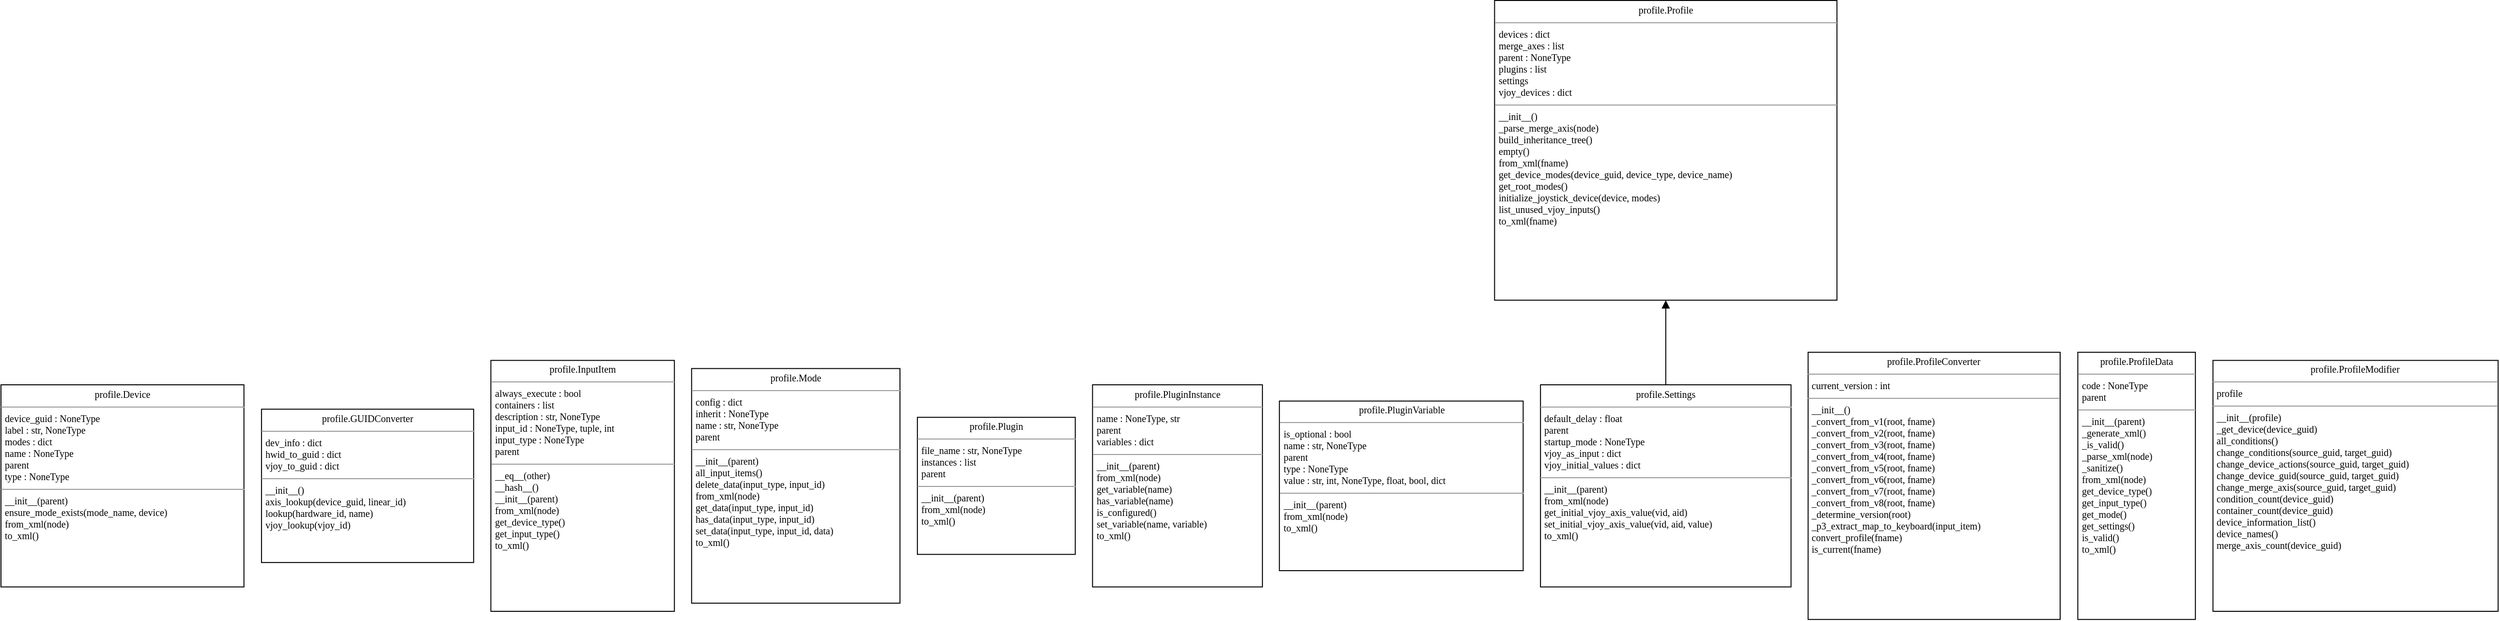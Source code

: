 <?xml version="1.0"?><mxGraphModel><root><mxCell id="0" /><mxCell id="1" parent="0" /><mxCell id="edge1" style="rounded=1;html=1;exitX=0.5;exitY=0;entryX=0.5;entryY=1;jettySize=auto;curved=0;endArrow=block;dashed=0;endFill=1;" parent="1" edge="1" source="node12" target="node8"><mxGeometry as="geometry" relative="1" /></mxCell><mxCell id="node1" value="&lt;p style='margin:0px;text-align:center;margin-top:4px;;font-size:10.0px;font-family:Times New Roman,serif;color:#000000;'&gt;profile.Device&lt;/p&gt;&lt;hr size='1'/&gt;&lt;p style='margin:0px;text-align:start;margin-left:4px;;font-size:10.0px;font-family:Times New Roman,serif;color:#000000;'&gt;device_guid : NoneType&lt;br/&gt;label : str, NoneType&lt;br/&gt;modes : dict&lt;br/&gt;name : NoneType&lt;br/&gt;parent&lt;br/&gt;type : NoneType&lt;/p&gt;&lt;hr size='1'/&gt;&lt;p style='margin:0px;text-align:start;margin-left:4px;;font-size:10.0px;font-family:Times New Roman,serif;color:#000000;'&gt;__init__(parent)&lt;br/&gt;ensure_mode_exists(mode_name, device)&lt;br/&gt;from_xml(node)&lt;br/&gt;to_xml()&lt;/p&gt;" style="verticalAlign=top;align=left;overflow=fill;html=1;rounded=0;shadow=0;comic=0;labelBackgroundColor=none;strokeColor=black;strokeWidth=1;fillColor=#ffffff;" parent="1" vertex="1"><mxGeometry x="4.0" y="401.5" width="250.81" height="208.8" as="geometry" /></mxCell><mxCell id="node2" value="&lt;p style='margin:0px;text-align:center;margin-top:4px;;font-size:10.0px;font-family:Times New Roman,serif;color:#000000;'&gt;profile.GUIDConverter&lt;/p&gt;&lt;hr size='1'/&gt;&lt;p style='margin:0px;text-align:start;margin-left:4px;;font-size:10.0px;font-family:Times New Roman,serif;color:#000000;'&gt;dev_info : dict&lt;br/&gt;hwid_to_guid : dict&lt;br/&gt;vjoy_to_guid : dict&lt;/p&gt;&lt;hr size='1'/&gt;&lt;p style='margin:0px;text-align:start;margin-left:4px;;font-size:10.0px;font-family:Times New Roman,serif;color:#000000;'&gt;__init__()&lt;br/&gt;axis_lookup(device_guid, linear_id)&lt;br/&gt;lookup(hardware_id, name)&lt;br/&gt;vjoy_lookup(vjoy_id)&lt;/p&gt;" style="verticalAlign=top;align=left;overflow=fill;html=1;rounded=0;shadow=0;comic=0;labelBackgroundColor=none;strokeColor=black;strokeWidth=1;fillColor=#ffffff;" parent="1" vertex="1"><mxGeometry x="272.93" y="426.7" width="218.95" height="158.4" as="geometry" /></mxCell><mxCell id="node3" value="&lt;p style='margin:0px;text-align:center;margin-top:4px;;font-size:10.0px;font-family:Times New Roman,serif;color:#000000;'&gt;profile.InputItem&lt;/p&gt;&lt;hr size='1'/&gt;&lt;p style='margin:0px;text-align:start;margin-left:4px;;font-size:10.0px;font-family:Times New Roman,serif;color:#000000;'&gt;always_execute : bool&lt;br/&gt;containers : list&lt;br/&gt;description : str, NoneType&lt;br/&gt;input_id : NoneType, tuple, int&lt;br/&gt;input_type : NoneType&lt;br/&gt;parent&lt;/p&gt;&lt;hr size='1'/&gt;&lt;p style='margin:0px;text-align:start;margin-left:4px;;font-size:10.0px;font-family:Times New Roman,serif;color:#000000;'&gt;__eq__(other)&lt;br/&gt;__hash__()&lt;br/&gt;__init__(parent)&lt;br/&gt;from_xml(node)&lt;br/&gt;get_device_type()&lt;br/&gt;get_input_type()&lt;br/&gt;to_xml()&lt;/p&gt;" style="verticalAlign=top;align=left;overflow=fill;html=1;rounded=0;shadow=0;comic=0;labelBackgroundColor=none;strokeColor=black;strokeWidth=1;fillColor=#ffffff;" parent="1" vertex="1"><mxGeometry x="509.69" y="376.3" width="189.42" height="259.2" as="geometry" /></mxCell><mxCell id="node4" value="&lt;p style='margin:0px;text-align:center;margin-top:4px;;font-size:10.0px;font-family:Times New Roman,serif;color:#000000;'&gt;profile.Mode&lt;/p&gt;&lt;hr size='1'/&gt;&lt;p style='margin:0px;text-align:start;margin-left:4px;;font-size:10.0px;font-family:Times New Roman,serif;color:#000000;'&gt;config : dict&lt;br/&gt;inherit : NoneType&lt;br/&gt;name : str, NoneType&lt;br/&gt;parent&lt;/p&gt;&lt;hr size='1'/&gt;&lt;p style='margin:0px;text-align:start;margin-left:4px;;font-size:10.0px;font-family:Times New Roman,serif;color:#000000;'&gt;__init__(parent)&lt;br/&gt;all_input_items()&lt;br/&gt;delete_data(input_type, input_id)&lt;br/&gt;from_xml(node)&lt;br/&gt;get_data(input_type, input_id)&lt;br/&gt;has_data(input_type, input_id)&lt;br/&gt;set_data(input_type, input_id, data)&lt;br/&gt;to_xml()&lt;/p&gt;" style="verticalAlign=top;align=left;overflow=fill;html=1;rounded=0;shadow=0;comic=0;labelBackgroundColor=none;strokeColor=black;strokeWidth=1;fillColor=#ffffff;" parent="1" vertex="1"><mxGeometry x="716.87" y="384.7" width="215.07" height="242.4" as="geometry" /></mxCell><mxCell id="node5" value="&lt;p style='margin:0px;text-align:center;margin-top:4px;;font-size:10.0px;font-family:Times New Roman,serif;color:#000000;'&gt;profile.Plugin&lt;/p&gt;&lt;hr size='1'/&gt;&lt;p style='margin:0px;text-align:start;margin-left:4px;;font-size:10.0px;font-family:Times New Roman,serif;color:#000000;'&gt;file_name : str, NoneType&lt;br/&gt;instances : list&lt;br/&gt;parent&lt;/p&gt;&lt;hr size='1'/&gt;&lt;p style='margin:0px;text-align:start;margin-left:4px;;font-size:10.0px;font-family:Times New Roman,serif;color:#000000;'&gt;__init__(parent)&lt;br/&gt;from_xml(node)&lt;br/&gt;to_xml()&lt;/p&gt;" style="verticalAlign=top;align=left;overflow=fill;html=1;rounded=0;shadow=0;comic=0;labelBackgroundColor=none;strokeColor=black;strokeWidth=1;fillColor=#ffffff;" parent="1" vertex="1"><mxGeometry x="949.93" y="435.1" width="162.95" height="141.6" as="geometry" /></mxCell><mxCell id="node6" value="&lt;p style='margin:0px;text-align:center;margin-top:4px;;font-size:10.0px;font-family:Times New Roman,serif;color:#000000;'&gt;profile.PluginInstance&lt;/p&gt;&lt;hr size='1'/&gt;&lt;p style='margin:0px;text-align:start;margin-left:4px;;font-size:10.0px;font-family:Times New Roman,serif;color:#000000;'&gt;name : NoneType, str&lt;br/&gt;parent&lt;br/&gt;variables : dict&lt;/p&gt;&lt;hr size='1'/&gt;&lt;p style='margin:0px;text-align:start;margin-left:4px;;font-size:10.0px;font-family:Times New Roman,serif;color:#000000;'&gt;__init__(parent)&lt;br/&gt;from_xml(node)&lt;br/&gt;get_variable(name)&lt;br/&gt;has_variable(name)&lt;br/&gt;is_configured()&lt;br/&gt;set_variable(name, variable)&lt;br/&gt;to_xml()&lt;/p&gt;" style="verticalAlign=top;align=left;overflow=fill;html=1;rounded=0;shadow=0;comic=0;labelBackgroundColor=none;strokeColor=black;strokeWidth=1;fillColor=#ffffff;" parent="1" vertex="1"><mxGeometry x="1130.72" y="401.5" width="175.36" height="208.8" as="geometry" /></mxCell><mxCell id="node7" value="&lt;p style='margin:0px;text-align:center;margin-top:4px;;font-size:10.0px;font-family:Times New Roman,serif;color:#000000;'&gt;profile.PluginVariable&lt;/p&gt;&lt;hr size='1'/&gt;&lt;p style='margin:0px;text-align:start;margin-left:4px;;font-size:10.0px;font-family:Times New Roman,serif;color:#000000;'&gt;is_optional : bool&lt;br/&gt;name : str, NoneType&lt;br/&gt;parent&lt;br/&gt;type : NoneType&lt;br/&gt;value : str, int, NoneType, float, bool, dict&lt;/p&gt;&lt;hr size='1'/&gt;&lt;p style='margin:0px;text-align:start;margin-left:4px;;font-size:10.0px;font-family:Times New Roman,serif;color:#000000;'&gt;__init__(parent)&lt;br/&gt;from_xml(node)&lt;br/&gt;to_xml()&lt;/p&gt;" style="verticalAlign=top;align=left;overflow=fill;html=1;rounded=0;shadow=0;comic=0;labelBackgroundColor=none;strokeColor=black;strokeWidth=1;fillColor=#ffffff;" parent="1" vertex="1"><mxGeometry x="1323.6" y="418.3" width="251.61" height="175.2" as="geometry" /></mxCell><mxCell id="node8" value="&lt;p style='margin:0px;text-align:center;margin-top:4px;;font-size:10.0px;font-family:Times New Roman,serif;color:#000000;'&gt;profile.Profile&lt;/p&gt;&lt;hr size='1'/&gt;&lt;p style='margin:0px;text-align:start;margin-left:4px;;font-size:10.0px;font-family:Times New Roman,serif;color:#000000;'&gt;devices : dict&lt;br/&gt;merge_axes : list&lt;br/&gt;parent : NoneType&lt;br/&gt;plugins : list&lt;br/&gt;settings&lt;br/&gt;vjoy_devices : dict&lt;/p&gt;&lt;hr size='1'/&gt;&lt;p style='margin:0px;text-align:start;margin-left:4px;;font-size:10.0px;font-family:Times New Roman,serif;color:#000000;'&gt;__init__()&lt;br/&gt;_parse_merge_axis(node)&lt;br/&gt;build_inheritance_tree()&lt;br/&gt;empty()&lt;br/&gt;from_xml(fname)&lt;br/&gt;get_device_modes(device_guid, device_type, device_name)&lt;br/&gt;get_root_modes()&lt;br/&gt;initialize_joystick_device(device, modes)&lt;br/&gt;list_unused_vjoy_inputs()&lt;br/&gt;to_xml(fname)&lt;/p&gt;" style="verticalAlign=top;align=left;overflow=fill;html=1;rounded=0;shadow=0;comic=0;labelBackgroundColor=none;strokeColor=black;strokeWidth=1;fillColor=#ffffff;" parent="1" vertex="1"><mxGeometry x="1545.7" y="4.5" width="353.41" height="309.6" as="geometry" /></mxCell><mxCell id="node9" value="&lt;p style='margin:0px;text-align:center;margin-top:4px;;font-size:10.0px;font-family:Times New Roman,serif;color:#000000;'&gt;profile.ProfileConverter&lt;/p&gt;&lt;hr size='1'/&gt;&lt;p style='margin:0px;text-align:start;margin-left:4px;;font-size:10.0px;font-family:Times New Roman,serif;color:#000000;'&gt;current_version : int&lt;/p&gt;&lt;hr size='1'/&gt;&lt;p style='margin:0px;text-align:start;margin-left:4px;;font-size:10.0px;font-family:Times New Roman,serif;color:#000000;'&gt;__init__()&lt;br/&gt;_convert_from_v1(root, fname)&lt;br/&gt;_convert_from_v2(root, fname)&lt;br/&gt;_convert_from_v3(root, fname)&lt;br/&gt;_convert_from_v4(root, fname)&lt;br/&gt;_convert_from_v5(root, fname)&lt;br/&gt;_convert_from_v6(root, fname)&lt;br/&gt;_convert_from_v7(root, fname)&lt;br/&gt;_convert_from_v8(root, fname)&lt;br/&gt;_determine_version(root)&lt;br/&gt;_p3_extract_map_to_keyboard(input_item)&lt;br/&gt;convert_profile(fname)&lt;br/&gt;is_current(fname)&lt;/p&gt;" style="verticalAlign=top;align=left;overflow=fill;html=1;rounded=0;shadow=0;comic=0;labelBackgroundColor=none;strokeColor=black;strokeWidth=1;fillColor=#ffffff;" parent="1" vertex="1"><mxGeometry x="1869.33" y="367.9" width="260.15" height="276.0" as="geometry" /></mxCell><mxCell id="node10" value="&lt;p style='margin:0px;text-align:center;margin-top:4px;;font-size:10.0px;font-family:Times New Roman,serif;color:#000000;'&gt;profile.ProfileData&lt;/p&gt;&lt;hr size='1'/&gt;&lt;p style='margin:0px;text-align:start;margin-left:4px;;font-size:10.0px;font-family:Times New Roman,serif;color:#000000;'&gt;code : NoneType&lt;br/&gt;parent&lt;/p&gt;&lt;hr size='1'/&gt;&lt;p style='margin:0px;text-align:start;margin-left:4px;;font-size:10.0px;font-family:Times New Roman,serif;color:#000000;'&gt;__init__(parent)&lt;br/&gt;_generate_xml()&lt;br/&gt;_is_valid()&lt;br/&gt;_parse_xml(node)&lt;br/&gt;_sanitize()&lt;br/&gt;from_xml(node)&lt;br/&gt;get_device_type()&lt;br/&gt;get_input_type()&lt;br/&gt;get_mode()&lt;br/&gt;get_settings()&lt;br/&gt;is_valid()&lt;br/&gt;to_xml()&lt;/p&gt;" style="verticalAlign=top;align=left;overflow=fill;html=1;rounded=0;shadow=0;comic=0;labelBackgroundColor=none;strokeColor=black;strokeWidth=1;fillColor=#ffffff;" parent="1" vertex="1"><mxGeometry x="2147.73" y="367.9" width="121.35" height="276.0" as="geometry" /></mxCell><mxCell id="node11" value="&lt;p style='margin:0px;text-align:center;margin-top:4px;;font-size:10.0px;font-family:Times New Roman,serif;color:#000000;'&gt;profile.ProfileModifier&lt;/p&gt;&lt;hr size='1'/&gt;&lt;p style='margin:0px;text-align:start;margin-left:4px;;font-size:10.0px;font-family:Times New Roman,serif;color:#000000;'&gt;profile&lt;/p&gt;&lt;hr size='1'/&gt;&lt;p style='margin:0px;text-align:start;margin-left:4px;;font-size:10.0px;font-family:Times New Roman,serif;color:#000000;'&gt;__init__(profile)&lt;br/&gt;_get_device(device_guid)&lt;br/&gt;all_conditions()&lt;br/&gt;change_conditions(source_guid, target_guid)&lt;br/&gt;change_device_actions(source_guid, target_guid)&lt;br/&gt;change_device_guid(source_guid, target_guid)&lt;br/&gt;change_merge_axis(source_guid, target_guid)&lt;br/&gt;condition_count(device_guid)&lt;br/&gt;container_count(device_guid)&lt;br/&gt;device_information_list()&lt;br/&gt;device_names()&lt;br/&gt;merge_axis_count(device_guid)&lt;/p&gt;" style="verticalAlign=top;align=left;overflow=fill;html=1;rounded=0;shadow=0;comic=0;labelBackgroundColor=none;strokeColor=black;strokeWidth=1;fillColor=#ffffff;" parent="1" vertex="1"><mxGeometry x="2287.23" y="376.3" width="294.34" height="259.2" as="geometry" /></mxCell><mxCell id="node12" value="&lt;p style='margin:0px;text-align:center;margin-top:4px;;font-size:10.0px;font-family:Times New Roman,serif;color:#000000;'&gt;profile.Settings&lt;/p&gt;&lt;hr size='1'/&gt;&lt;p style='margin:0px;text-align:start;margin-left:4px;;font-size:10.0px;font-family:Times New Roman,serif;color:#000000;'&gt;default_delay : float&lt;br/&gt;parent&lt;br/&gt;startup_mode : NoneType&lt;br/&gt;vjoy_as_input : dict&lt;br/&gt;vjoy_initial_values : dict&lt;/p&gt;&lt;hr size='1'/&gt;&lt;p style='margin:0px;text-align:start;margin-left:4px;;font-size:10.0px;font-family:Times New Roman,serif;color:#000000;'&gt;__init__(parent)&lt;br/&gt;from_xml(node)&lt;br/&gt;get_initial_vjoy_axis_value(vid, aid)&lt;br/&gt;set_initial_vjoy_axis_value(vid, aid, value)&lt;br/&gt;to_xml()&lt;/p&gt;" style="verticalAlign=top;align=left;overflow=fill;html=1;rounded=0;shadow=0;comic=0;labelBackgroundColor=none;strokeColor=black;strokeWidth=1;fillColor=#ffffff;" parent="1" vertex="1"><mxGeometry x="1593.1" y="401.5" width="258.61" height="208.8" as="geometry" /></mxCell></root></mxGraphModel>